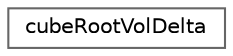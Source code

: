 digraph "Graphical Class Hierarchy"
{
 // LATEX_PDF_SIZE
  bgcolor="transparent";
  edge [fontname=Helvetica,fontsize=10,labelfontname=Helvetica,labelfontsize=10];
  node [fontname=Helvetica,fontsize=10,shape=box,height=0.2,width=0.4];
  rankdir="LR";
  Node0 [id="Node000000",label="cubeRootVolDelta",height=0.2,width=0.4,color="grey40", fillcolor="white", style="filled",URL="$classFoam_1_1cubeRootVolDelta.html",tooltip="Simple cube-root of cell volume delta used in LES models."];
}
